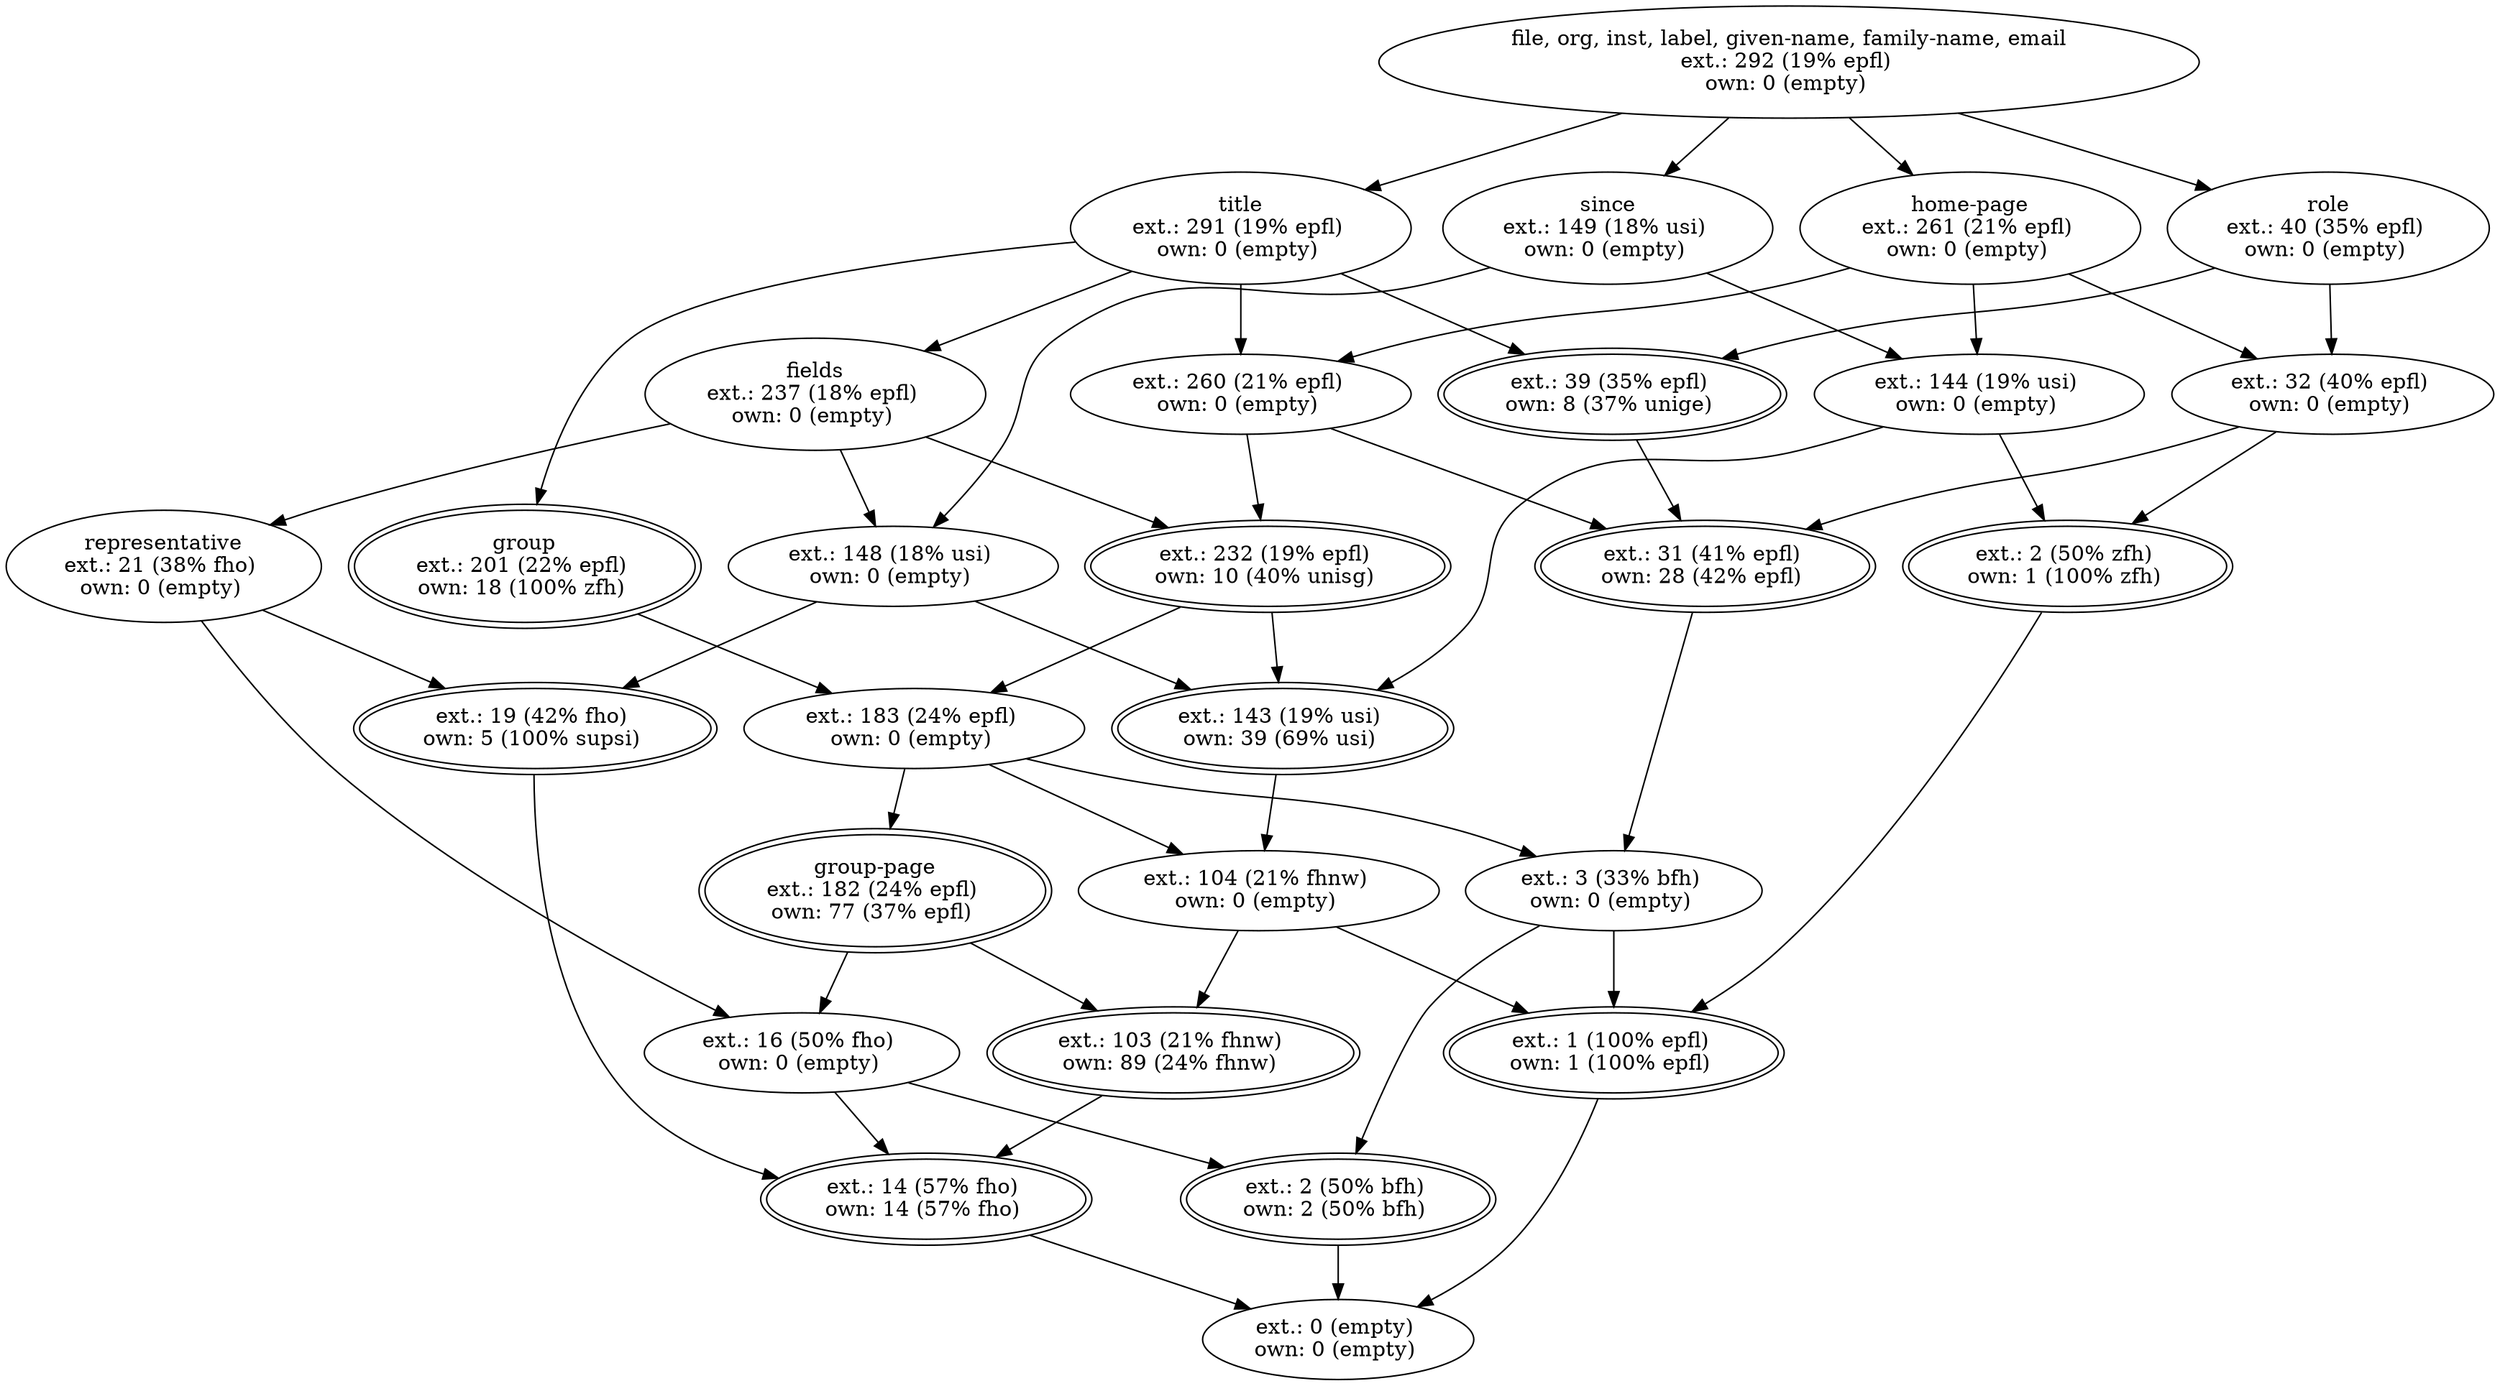 digraph d{
1 [label="file, org, inst, label, given-name, family-name, email
ext.: 292 (19% epfl) 
own: 0 (empty) "]
2 [label="ext.: 103 (21% fhnw) 
own: 89 (24% fhnw) ", peripheries = 2]
3 [label="group-page
ext.: 182 (24% epfl) 
own: 77 (37% epfl) ", peripheries = 2]
4 [label="ext.: 2 (50% bfh) 
own: 2 (50% bfh) ", peripheries = 2]
5 [label="ext.: 16 (50% fho) 
own: 0 (empty) "]
6 [label="ext.: 14 (57% fho) 
own: 14 (57% fho) ", peripheries = 2]
7 [label="ext.: 104 (21% fhnw) 
own: 0 (empty) "]
8 [label="ext.: 183 (24% epfl) 
own: 0 (empty) "]
9 [label="ext.: 3 (33% bfh) 
own: 0 (empty) "]
10 [label="ext.: 1 (100% epfl) 
own: 1 (100% epfl) ", peripheries = 2]
11 [label="ext.: 260 (21% epfl) 
own: 0 (empty) "]
12 [label="ext.: 31 (41% epfl) 
own: 28 (42% epfl) ", peripheries = 2]
13 [label="title
ext.: 291 (19% epfl) 
own: 0 (empty) "]
14 [label="ext.: 39 (35% epfl) 
own: 8 (37% unige) ", peripheries = 2]
15 [label="ext.: 143 (19% usi) 
own: 39 (69% usi) ", peripheries = 2]
16 [label="ext.: 232 (19% epfl) 
own: 10 (40% unisg) ", peripheries = 2]
17 [label="ext.: 148 (18% usi) 
own: 0 (empty) "]
18 [label="fields
ext.: 237 (18% epfl) 
own: 0 (empty) "]
19 [label="representative
ext.: 21 (38% fho) 
own: 0 (empty) "]
20 [label="ext.: 19 (42% fho) 
own: 5 (100% supsi) ", peripheries = 2]
21 [label="ext.: 144 (19% usi) 
own: 0 (empty) "]
22 [label="home-page
ext.: 261 (21% epfl) 
own: 0 (empty) "]
23 [label="ext.: 32 (40% epfl) 
own: 0 (empty) "]
24 [label="ext.: 2 (50% zfh) 
own: 1 (100% zfh) ", peripheries = 2]
25 [label="role
ext.: 40 (35% epfl) 
own: 0 (empty) "]
26 [label="since
ext.: 149 (18% usi) 
own: 0 (empty) "]
27 [label="group
ext.: 201 (22% epfl) 
own: 18 (100% zfh) ", peripheries = 2]
28 [label="ext.: 0 (empty) 
own: 0 (empty) "]
1->13;
1->22;
1->25;
1->26;
13->11;
13->14;
13->18;
13->27;
22->11;
22->21;
22->23;
25->14;
25->23;
26->21;
11->12;
11->16;
14->12;
18->16;
18->17;
18->19;
21->24;
23->12;
23->24;
16->8;
16->15;
17->15;
17->20;
19->20;
8->3;
8->7;
8->9;
15->7;
3->2;
3->5;
7->2;
7->10;
9->10;
2->6;
5->4;
5->6;
4->28;
6->28;
26->17;
21->15;
27->8;
12->9;
9->4;
10->28;
19->5;
24->10;
20->6;
}